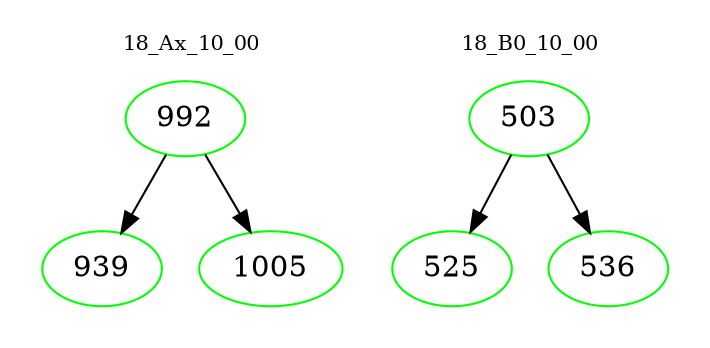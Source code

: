digraph{
subgraph cluster_0 {
color = white
label = "18_Ax_10_00";
fontsize=10;
T0_992 [label="992", color="green"]
T0_992 -> T0_939 [color="black"]
T0_939 [label="939", color="green"]
T0_992 -> T0_1005 [color="black"]
T0_1005 [label="1005", color="green"]
}
subgraph cluster_1 {
color = white
label = "18_B0_10_00";
fontsize=10;
T1_503 [label="503", color="green"]
T1_503 -> T1_525 [color="black"]
T1_525 [label="525", color="green"]
T1_503 -> T1_536 [color="black"]
T1_536 [label="536", color="green"]
}
}
